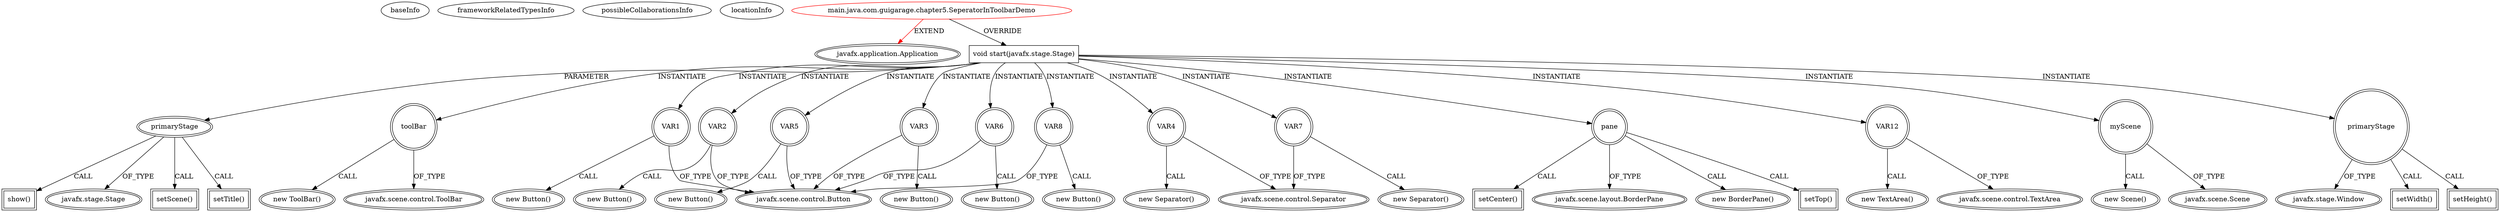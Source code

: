 digraph {
baseInfo[graphId=2872,category="extension_graph",isAnonymous=false,possibleRelation=false]
frameworkRelatedTypesInfo[0="javafx.application.Application"]
possibleCollaborationsInfo[]
locationInfo[projectName="guigarage-mastering-javafx-controls",filePath="/guigarage-mastering-javafx-controls/mastering-javafx-controls-master/src/main/java/com/guigarage/chapter5/SeperatorInToolbarDemo.java",contextSignature="SeperatorInToolbarDemo",graphId="2872"]
0[label="main.java.com.guigarage.chapter5.SeperatorInToolbarDemo",vertexType="ROOT_CLIENT_CLASS_DECLARATION",isFrameworkType=false,color=red]
1[label="javafx.application.Application",vertexType="FRAMEWORK_CLASS_TYPE",isFrameworkType=true,peripheries=2]
2[label="void start(javafx.stage.Stage)",vertexType="OVERRIDING_METHOD_DECLARATION",isFrameworkType=false,shape=box]
3[label="primaryStage",vertexType="PARAMETER_DECLARATION",isFrameworkType=true,peripheries=2]
4[label="javafx.stage.Stage",vertexType="FRAMEWORK_CLASS_TYPE",isFrameworkType=true,peripheries=2]
6[label="toolBar",vertexType="VARIABLE_EXPRESION",isFrameworkType=true,peripheries=2,shape=circle]
7[label="javafx.scene.control.ToolBar",vertexType="FRAMEWORK_CLASS_TYPE",isFrameworkType=true,peripheries=2]
5[label="new ToolBar()",vertexType="CONSTRUCTOR_CALL",isFrameworkType=true,peripheries=2]
9[label="VAR1",vertexType="VARIABLE_EXPRESION",isFrameworkType=true,peripheries=2,shape=circle]
10[label="javafx.scene.control.Button",vertexType="FRAMEWORK_CLASS_TYPE",isFrameworkType=true,peripheries=2]
8[label="new Button()",vertexType="CONSTRUCTOR_CALL",isFrameworkType=true,peripheries=2]
12[label="VAR2",vertexType="VARIABLE_EXPRESION",isFrameworkType=true,peripheries=2,shape=circle]
11[label="new Button()",vertexType="CONSTRUCTOR_CALL",isFrameworkType=true,peripheries=2]
15[label="VAR3",vertexType="VARIABLE_EXPRESION",isFrameworkType=true,peripheries=2,shape=circle]
14[label="new Button()",vertexType="CONSTRUCTOR_CALL",isFrameworkType=true,peripheries=2]
18[label="VAR4",vertexType="VARIABLE_EXPRESION",isFrameworkType=true,peripheries=2,shape=circle]
19[label="javafx.scene.control.Separator",vertexType="FRAMEWORK_CLASS_TYPE",isFrameworkType=true,peripheries=2]
17[label="new Separator()",vertexType="CONSTRUCTOR_CALL",isFrameworkType=true,peripheries=2]
21[label="VAR5",vertexType="VARIABLE_EXPRESION",isFrameworkType=true,peripheries=2,shape=circle]
20[label="new Button()",vertexType="CONSTRUCTOR_CALL",isFrameworkType=true,peripheries=2]
24[label="VAR6",vertexType="VARIABLE_EXPRESION",isFrameworkType=true,peripheries=2,shape=circle]
23[label="new Button()",vertexType="CONSTRUCTOR_CALL",isFrameworkType=true,peripheries=2]
27[label="VAR7",vertexType="VARIABLE_EXPRESION",isFrameworkType=true,peripheries=2,shape=circle]
26[label="new Separator()",vertexType="CONSTRUCTOR_CALL",isFrameworkType=true,peripheries=2]
30[label="VAR8",vertexType="VARIABLE_EXPRESION",isFrameworkType=true,peripheries=2,shape=circle]
29[label="new Button()",vertexType="CONSTRUCTOR_CALL",isFrameworkType=true,peripheries=2]
33[label="pane",vertexType="VARIABLE_EXPRESION",isFrameworkType=true,peripheries=2,shape=circle]
34[label="javafx.scene.layout.BorderPane",vertexType="FRAMEWORK_CLASS_TYPE",isFrameworkType=true,peripheries=2]
32[label="new BorderPane()",vertexType="CONSTRUCTOR_CALL",isFrameworkType=true,peripheries=2]
36[label="setTop()",vertexType="INSIDE_CALL",isFrameworkType=true,peripheries=2,shape=box]
38[label="setCenter()",vertexType="INSIDE_CALL",isFrameworkType=true,peripheries=2,shape=box]
40[label="VAR12",vertexType="VARIABLE_EXPRESION",isFrameworkType=true,peripheries=2,shape=circle]
41[label="javafx.scene.control.TextArea",vertexType="FRAMEWORK_CLASS_TYPE",isFrameworkType=true,peripheries=2]
39[label="new TextArea()",vertexType="CONSTRUCTOR_CALL",isFrameworkType=true,peripheries=2]
43[label="myScene",vertexType="VARIABLE_EXPRESION",isFrameworkType=true,peripheries=2,shape=circle]
44[label="javafx.scene.Scene",vertexType="FRAMEWORK_CLASS_TYPE",isFrameworkType=true,peripheries=2]
42[label="new Scene()",vertexType="CONSTRUCTOR_CALL",isFrameworkType=true,peripheries=2]
46[label="setScene()",vertexType="INSIDE_CALL",isFrameworkType=true,peripheries=2,shape=box]
48[label="setTitle()",vertexType="INSIDE_CALL",isFrameworkType=true,peripheries=2,shape=box]
49[label="primaryStage",vertexType="VARIABLE_EXPRESION",isFrameworkType=true,peripheries=2,shape=circle]
51[label="javafx.stage.Window",vertexType="FRAMEWORK_CLASS_TYPE",isFrameworkType=true,peripheries=2]
50[label="setWidth()",vertexType="INSIDE_CALL",isFrameworkType=true,peripheries=2,shape=box]
53[label="setHeight()",vertexType="INSIDE_CALL",isFrameworkType=true,peripheries=2,shape=box]
55[label="show()",vertexType="INSIDE_CALL",isFrameworkType=true,peripheries=2,shape=box]
0->1[label="EXTEND",color=red]
0->2[label="OVERRIDE"]
3->4[label="OF_TYPE"]
2->3[label="PARAMETER"]
2->6[label="INSTANTIATE"]
6->7[label="OF_TYPE"]
6->5[label="CALL"]
2->9[label="INSTANTIATE"]
9->10[label="OF_TYPE"]
9->8[label="CALL"]
2->12[label="INSTANTIATE"]
12->10[label="OF_TYPE"]
12->11[label="CALL"]
2->15[label="INSTANTIATE"]
15->10[label="OF_TYPE"]
15->14[label="CALL"]
2->18[label="INSTANTIATE"]
18->19[label="OF_TYPE"]
18->17[label="CALL"]
2->21[label="INSTANTIATE"]
21->10[label="OF_TYPE"]
21->20[label="CALL"]
2->24[label="INSTANTIATE"]
24->10[label="OF_TYPE"]
24->23[label="CALL"]
2->27[label="INSTANTIATE"]
27->19[label="OF_TYPE"]
27->26[label="CALL"]
2->30[label="INSTANTIATE"]
30->10[label="OF_TYPE"]
30->29[label="CALL"]
2->33[label="INSTANTIATE"]
33->34[label="OF_TYPE"]
33->32[label="CALL"]
33->36[label="CALL"]
33->38[label="CALL"]
2->40[label="INSTANTIATE"]
40->41[label="OF_TYPE"]
40->39[label="CALL"]
2->43[label="INSTANTIATE"]
43->44[label="OF_TYPE"]
43->42[label="CALL"]
3->46[label="CALL"]
3->48[label="CALL"]
2->49[label="INSTANTIATE"]
49->51[label="OF_TYPE"]
49->50[label="CALL"]
49->53[label="CALL"]
3->55[label="CALL"]
}
